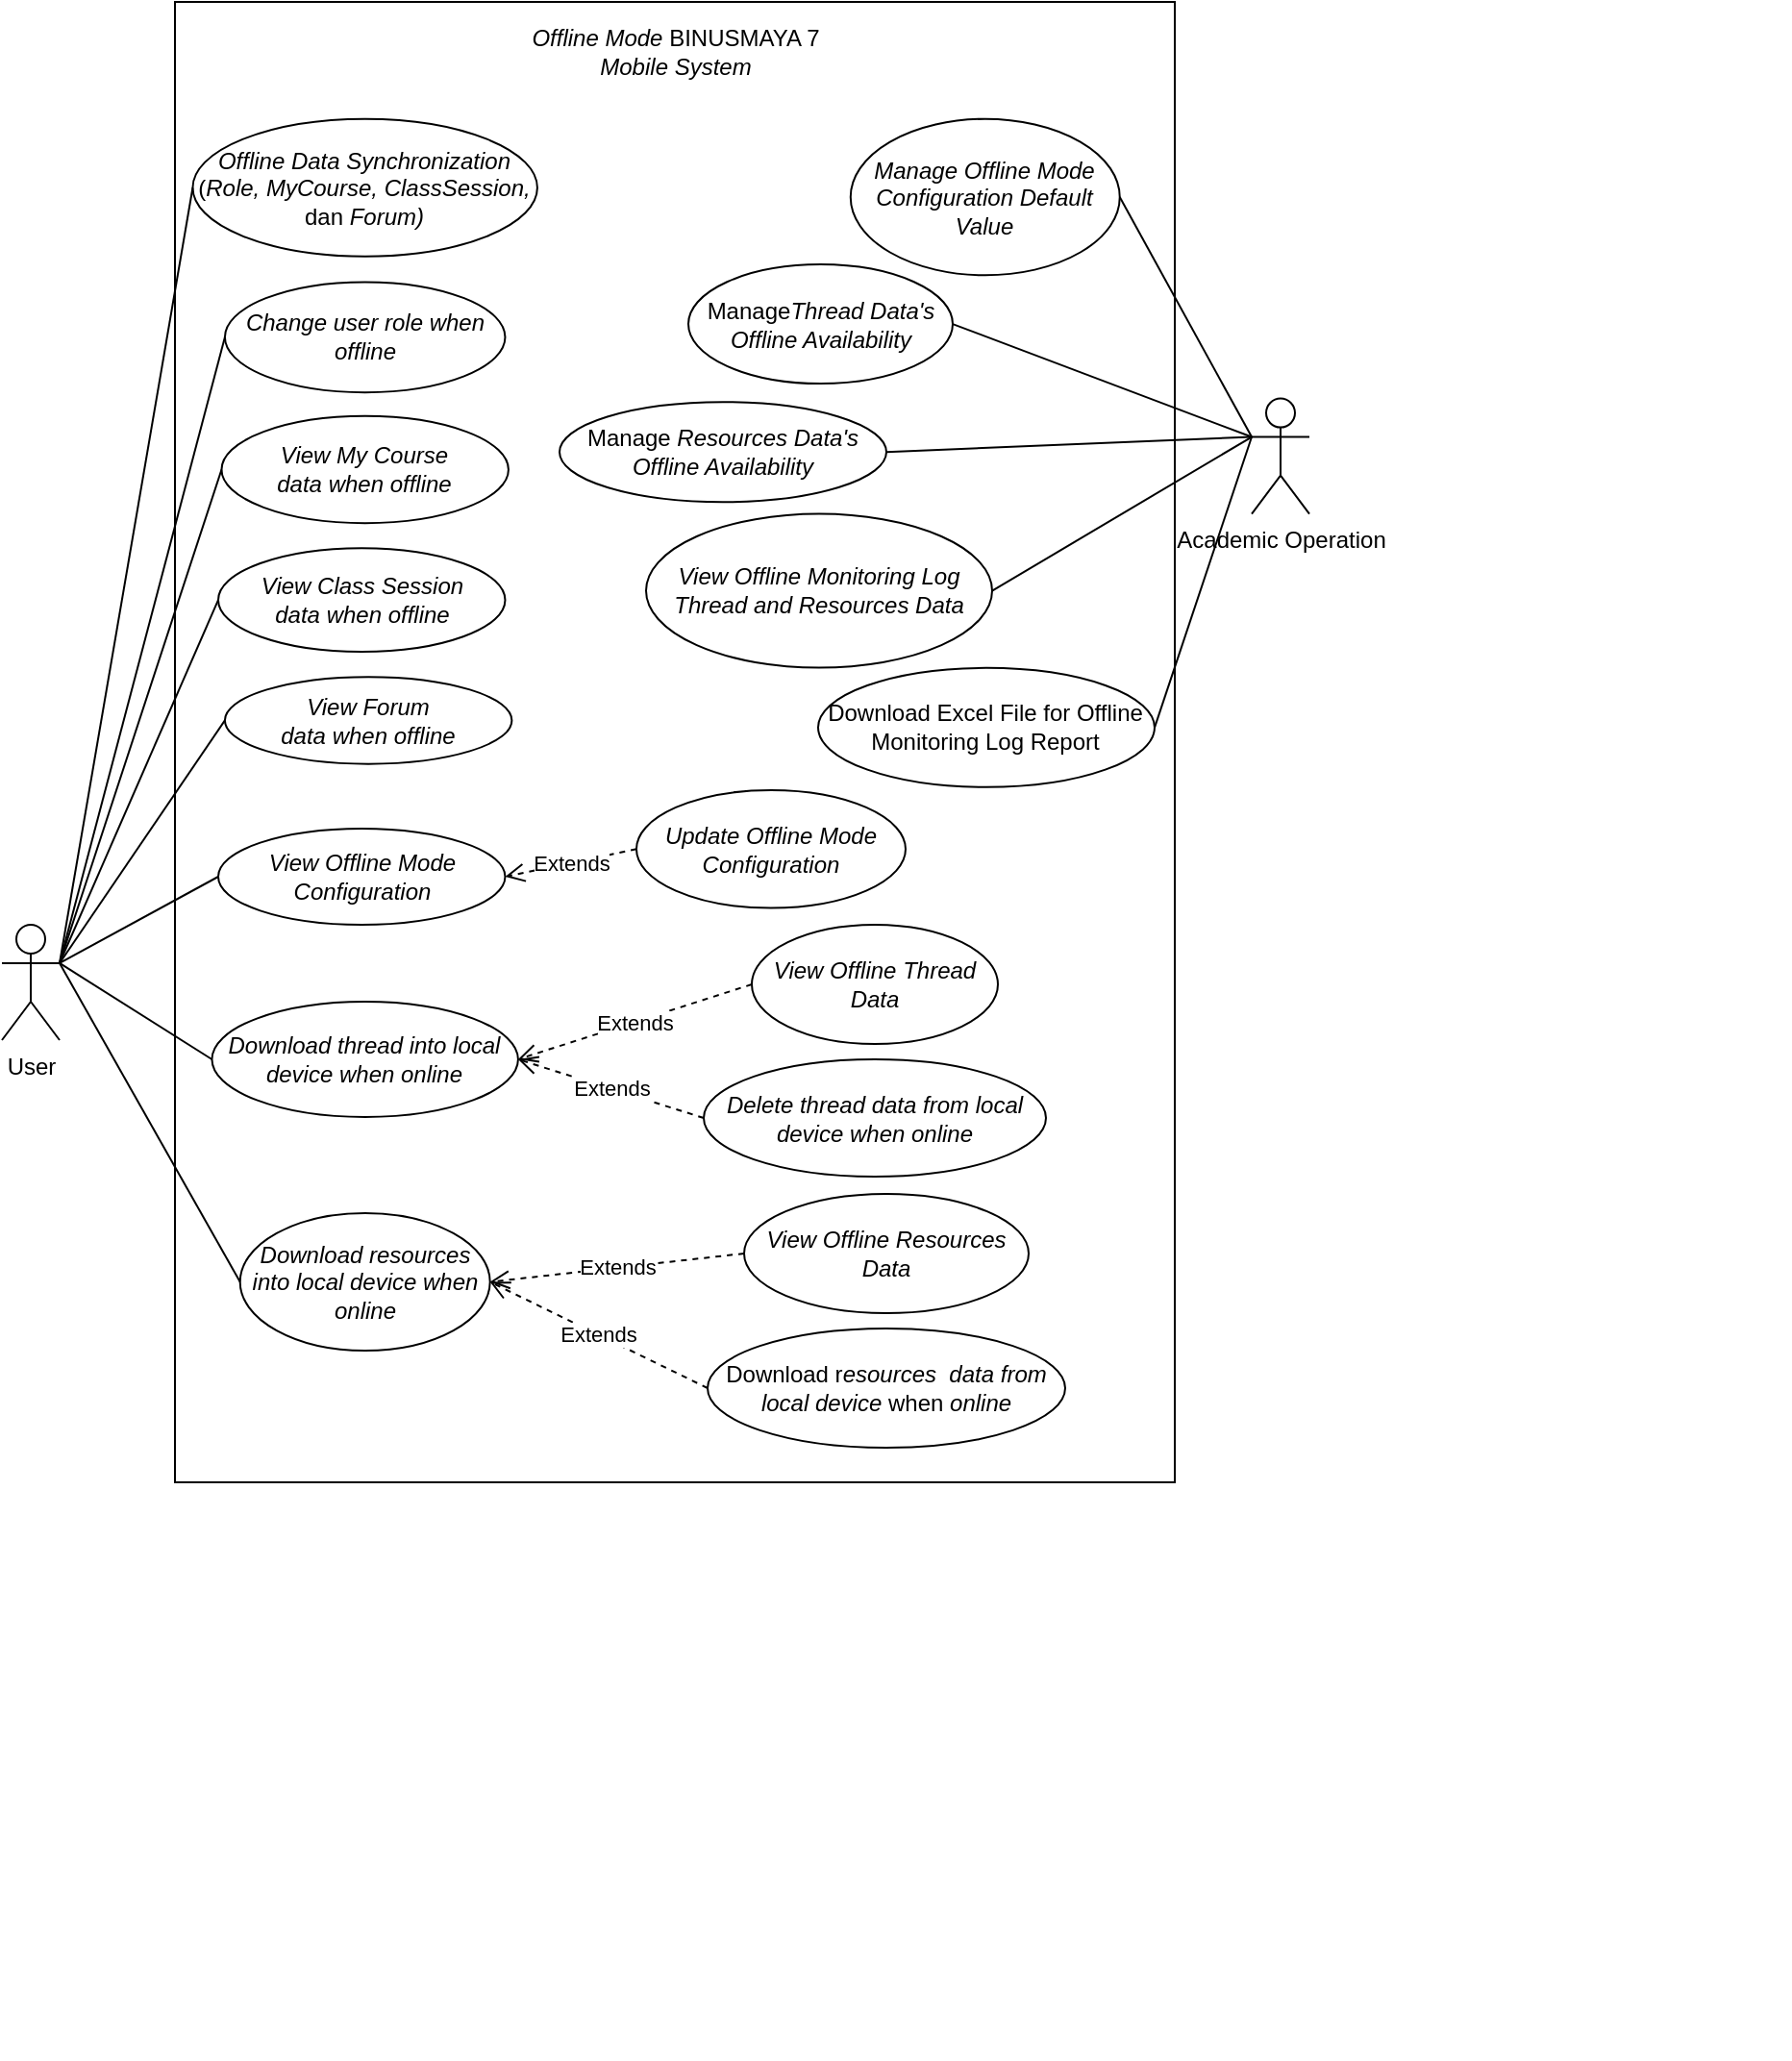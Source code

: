 <mxfile version="20.8.1" type="github">
  <diagram id="KW3WOMyOpie78aPgWBkR" name="Page-1">
    <mxGraphModel dx="1050" dy="1681" grid="1" gridSize="10" guides="1" tooltips="1" connect="1" arrows="1" fold="1" page="1" pageScale="1" pageWidth="850" pageHeight="1100" math="0" shadow="0">
      <root>
        <mxCell id="0" />
        <mxCell id="1" parent="0" />
        <mxCell id="C2JzApIpA7sHAra7oiWG-1" value="User" style="shape=umlActor;verticalLabelPosition=bottom;verticalAlign=top;html=1;outlineConnect=0;" parent="1" vertex="1">
          <mxGeometry x="80" y="440" width="30" height="60" as="geometry" />
        </mxCell>
        <mxCell id="C2JzApIpA7sHAra7oiWG-6" value="" style="group" parent="1" vertex="1" connectable="0">
          <mxGeometry x="170" y="-40" width="840" height="1070" as="geometry" />
        </mxCell>
        <mxCell id="C2JzApIpA7sHAra7oiWG-2" value="" style="rounded=0;whiteSpace=wrap;html=1;flipH=1;" parent="C2JzApIpA7sHAra7oiWG-6" vertex="1">
          <mxGeometry width="520" height="770" as="geometry" />
        </mxCell>
        <mxCell id="TFS_bIiit2Vcpf-9XEwG-1" value="&lt;i&gt;Offline Data Synchronization&lt;/i&gt;&lt;br&gt;(&lt;i&gt;Role, MyCourse, ClassSession, &lt;/i&gt;dan&lt;i&gt;&amp;nbsp;Forum)&lt;/i&gt;" style="ellipse;whiteSpace=wrap;html=1;" parent="C2JzApIpA7sHAra7oiWG-6" vertex="1">
          <mxGeometry x="9.23" y="60.86" width="179.23" height="71.522" as="geometry" />
        </mxCell>
        <mxCell id="TFS_bIiit2Vcpf-9XEwG-2" value="&lt;i&gt;View&amp;nbsp;Offline Mode Configuration&lt;/i&gt;" style="ellipse;whiteSpace=wrap;html=1;" parent="C2JzApIpA7sHAra7oiWG-6" vertex="1">
          <mxGeometry x="22.5" y="430" width="149.23" height="50" as="geometry" />
        </mxCell>
        <mxCell id="TFS_bIiit2Vcpf-9XEwG-3" value="&lt;i&gt;Change user role when offline&lt;/i&gt;" style="ellipse;whiteSpace=wrap;html=1;" parent="C2JzApIpA7sHAra7oiWG-6" vertex="1">
          <mxGeometry x="25.96" y="145.69" width="145.77" height="57.39" as="geometry" />
        </mxCell>
        <mxCell id="TFS_bIiit2Vcpf-9XEwG-4" value="&lt;i&gt;View My Course data&amp;nbsp;when&amp;nbsp;offline&lt;/i&gt;" style="ellipse;whiteSpace=wrap;html=1;" parent="C2JzApIpA7sHAra7oiWG-6" vertex="1">
          <mxGeometry x="24.23" y="215.43" width="149.23" height="55.65" as="geometry" />
        </mxCell>
        <mxCell id="TFS_bIiit2Vcpf-9XEwG-5" value="&lt;i style=&quot;border-color: var(--border-color);&quot;&gt;View&amp;nbsp;Class Session data&amp;nbsp;when&amp;nbsp;offline&lt;/i&gt;" style="ellipse;whiteSpace=wrap;html=1;" parent="C2JzApIpA7sHAra7oiWG-6" vertex="1">
          <mxGeometry x="22.5" y="284.13" width="149.23" height="53.91" as="geometry" />
        </mxCell>
        <mxCell id="TFS_bIiit2Vcpf-9XEwG-6" value="&lt;i style=&quot;border-color: var(--border-color);&quot;&gt;View&amp;nbsp;Forum data&amp;nbsp;when&amp;nbsp;offline&lt;/i&gt;" style="ellipse;whiteSpace=wrap;html=1;" parent="C2JzApIpA7sHAra7oiWG-6" vertex="1">
          <mxGeometry x="25.96" y="351.08" width="149.23" height="45.24" as="geometry" />
        </mxCell>
        <mxCell id="0ePl3oX_ibO8iCisn9cH-1" value="&lt;i&gt;Download t&lt;span style=&quot;border-color: var(--border-color);&quot;&gt;hread into&amp;nbsp;&lt;/span&gt;local device when&amp;nbsp;&lt;span style=&quot;border-color: var(--border-color);&quot;&gt;online&lt;/span&gt;&lt;/i&gt;" style="ellipse;whiteSpace=wrap;html=1;" parent="C2JzApIpA7sHAra7oiWG-6" vertex="1">
          <mxGeometry x="19.23" y="520" width="159.23" height="60" as="geometry" />
        </mxCell>
        <mxCell id="0ePl3oX_ibO8iCisn9cH-2" value="&lt;i&gt;Download r&lt;span style=&quot;border-color: var(--border-color);&quot;&gt;esources into local device when online&lt;/span&gt;&lt;/i&gt;" style="ellipse;whiteSpace=wrap;html=1;" parent="C2JzApIpA7sHAra7oiWG-6" vertex="1">
          <mxGeometry x="33.848" y="630.001" width="130" height="71.522" as="geometry" />
        </mxCell>
        <mxCell id="0ePl3oX_ibO8iCisn9cH-3" value="&lt;i&gt;Update Offline Mode Configuration&lt;/i&gt;" style="ellipse;whiteSpace=wrap;html=1;" parent="C2JzApIpA7sHAra7oiWG-6" vertex="1">
          <mxGeometry x="239.995" y="409.999" width="140" height="61.304" as="geometry" />
        </mxCell>
        <mxCell id="0ePl3oX_ibO8iCisn9cH-10" value="&lt;i&gt;Manage Offline Mode Configuration Default Value&lt;/i&gt;" style="ellipse;whiteSpace=wrap;html=1;" parent="C2JzApIpA7sHAra7oiWG-6" vertex="1">
          <mxGeometry x="351.38" y="60.86" width="140" height="81.3" as="geometry" />
        </mxCell>
        <mxCell id="0ePl3oX_ibO8iCisn9cH-23" value="Extends" style="endArrow=open;endSize=8;endFill=0;html=1;rounded=0;dashed=1;exitX=0;exitY=0.5;exitDx=0;exitDy=0;strokeWidth=1;entryX=1;entryY=0.5;entryDx=0;entryDy=0;" parent="C2JzApIpA7sHAra7oiWG-6" source="0ePl3oX_ibO8iCisn9cH-3" target="TFS_bIiit2Vcpf-9XEwG-2" edge="1">
          <mxGeometry width="160" relative="1" as="geometry">
            <mxPoint x="190" y="715.217" as="sourcePoint" />
            <mxPoint x="350" y="715.217" as="targetPoint" />
          </mxGeometry>
        </mxCell>
        <mxCell id="0ePl3oX_ibO8iCisn9cH-47" value="&lt;i&gt;&lt;span style=&quot;border-color: var(--border-color);&quot;&gt;View&amp;nbsp;&lt;/span&gt;&lt;span style=&quot;border-color: var(--border-color);&quot;&gt;Offline Thread Data&lt;/span&gt;&lt;/i&gt;" style="ellipse;whiteSpace=wrap;html=1;" parent="C2JzApIpA7sHAra7oiWG-6" vertex="1">
          <mxGeometry x="300" y="480" width="128" height="62" as="geometry" />
        </mxCell>
        <mxCell id="0ePl3oX_ibO8iCisn9cH-48" value="&lt;i&gt;View&amp;nbsp;&lt;span style=&quot;border-color: var(--border-color);&quot;&gt;Offline&amp;nbsp;Resources Data&lt;/span&gt;&lt;/i&gt;" style="ellipse;whiteSpace=wrap;html=1;" parent="C2JzApIpA7sHAra7oiWG-6" vertex="1">
          <mxGeometry x="296" y="620" width="148" height="62" as="geometry" />
        </mxCell>
        <mxCell id="0ePl3oX_ibO8iCisn9cH-50" value="&lt;i&gt;Delete thread data from local device when online&lt;/i&gt;" style="ellipse;whiteSpace=wrap;html=1;" parent="C2JzApIpA7sHAra7oiWG-6" vertex="1">
          <mxGeometry x="275" y="550" width="178" height="61" as="geometry" />
        </mxCell>
        <mxCell id="0ePl3oX_ibO8iCisn9cH-51" value="Extends" style="endArrow=open;endSize=8;endFill=0;html=1;rounded=0;dashed=1;exitX=0;exitY=0.5;exitDx=0;exitDy=0;entryX=1;entryY=0.5;entryDx=0;entryDy=0;strokeWidth=1;" parent="C2JzApIpA7sHAra7oiWG-6" source="0ePl3oX_ibO8iCisn9cH-47" target="0ePl3oX_ibO8iCisn9cH-1" edge="1">
          <mxGeometry width="160" relative="1" as="geometry">
            <mxPoint x="245.005" y="506.087" as="sourcePoint" />
            <mxPoint x="118.591" y="352.009" as="targetPoint" />
          </mxGeometry>
        </mxCell>
        <mxCell id="0ePl3oX_ibO8iCisn9cH-52" value="Extends" style="endArrow=open;endSize=8;endFill=0;html=1;rounded=0;dashed=1;exitX=0;exitY=0.5;exitDx=0;exitDy=0;entryX=1;entryY=0.5;entryDx=0;entryDy=0;strokeWidth=1;" parent="C2JzApIpA7sHAra7oiWG-6" source="0ePl3oX_ibO8iCisn9cH-50" target="0ePl3oX_ibO8iCisn9cH-1" edge="1">
          <mxGeometry width="160" relative="1" as="geometry">
            <mxPoint x="356.995" y="570.997" as="sourcePoint" />
            <mxPoint x="155.769" y="605.764" as="targetPoint" />
          </mxGeometry>
        </mxCell>
        <mxCell id="0ePl3oX_ibO8iCisn9cH-53" value="Download r&lt;i&gt;esources&amp;nbsp; data from local device&amp;nbsp;&lt;/i&gt;when&amp;nbsp;&lt;i&gt;online&lt;/i&gt;" style="ellipse;whiteSpace=wrap;html=1;" parent="C2JzApIpA7sHAra7oiWG-6" vertex="1">
          <mxGeometry x="277" y="690" width="186" height="62" as="geometry" />
        </mxCell>
        <mxCell id="0ePl3oX_ibO8iCisn9cH-54" value="Extends" style="endArrow=open;endSize=8;endFill=0;html=1;rounded=0;dashed=1;exitX=0;exitY=0.5;exitDx=0;exitDy=0;entryX=1;entryY=0.5;entryDx=0;entryDy=0;strokeWidth=1;" parent="C2JzApIpA7sHAra7oiWG-6" source="0ePl3oX_ibO8iCisn9cH-48" target="0ePl3oX_ibO8iCisn9cH-2" edge="1">
          <mxGeometry width="160" relative="1" as="geometry">
            <mxPoint x="361.995" y="830.997" as="sourcePoint" />
            <mxPoint x="160.769" y="865.764" as="targetPoint" />
          </mxGeometry>
        </mxCell>
        <mxCell id="0ePl3oX_ibO8iCisn9cH-55" value="Extends" style="endArrow=open;endSize=8;endFill=0;html=1;rounded=0;dashed=1;exitX=0;exitY=0.5;exitDx=0;exitDy=0;entryX=1;entryY=0.5;entryDx=0;entryDy=0;strokeWidth=1;" parent="C2JzApIpA7sHAra7oiWG-6" source="0ePl3oX_ibO8iCisn9cH-53" target="0ePl3oX_ibO8iCisn9cH-2" edge="1">
          <mxGeometry width="160" relative="1" as="geometry">
            <mxPoint x="361.995" y="970.997" as="sourcePoint" />
            <mxPoint x="159.998" y="1012.612" as="targetPoint" />
          </mxGeometry>
        </mxCell>
        <mxCell id="0ePl3oX_ibO8iCisn9cH-103" value="Manage&lt;i&gt;Thread Data&#39;s Offline Availability&lt;/i&gt;" style="ellipse;whiteSpace=wrap;html=1;" parent="C2JzApIpA7sHAra7oiWG-6" vertex="1">
          <mxGeometry x="267" y="136.55" width="137.5" height="62" as="geometry" />
        </mxCell>
        <mxCell id="0ePl3oX_ibO8iCisn9cH-104" value="Manage&amp;nbsp;&lt;i&gt;Resources Data&#39;s Offline Availability&lt;/i&gt;" style="ellipse;whiteSpace=wrap;html=1;" parent="C2JzApIpA7sHAra7oiWG-6" vertex="1">
          <mxGeometry x="200" y="208.12" width="170" height="52" as="geometry" />
        </mxCell>
        <mxCell id="0ePl3oX_ibO8iCisn9cH-105" value="&lt;i&gt;View Offline Monitoring Log Thread and Resources Data&lt;/i&gt;" style="ellipse;whiteSpace=wrap;html=1;" parent="C2JzApIpA7sHAra7oiWG-6" vertex="1">
          <mxGeometry x="245" y="266.29" width="180" height="80" as="geometry" />
        </mxCell>
        <mxCell id="0ePl3oX_ibO8iCisn9cH-106" value="Download Excel File for Offline Monitoring Log Report" style="ellipse;whiteSpace=wrap;html=1;" parent="C2JzApIpA7sHAra7oiWG-6" vertex="1">
          <mxGeometry x="334.495" y="346.417" width="175" height="62" as="geometry" />
        </mxCell>
        <mxCell id="C2JzApIpA7sHAra7oiWG-8" value="Academic Operation" style="shape=umlActor;verticalLabelPosition=bottom;verticalAlign=top;html=1;outlineConnect=0;" parent="C2JzApIpA7sHAra7oiWG-6" vertex="1">
          <mxGeometry x="560" y="206.29" width="30" height="60" as="geometry" />
        </mxCell>
        <mxCell id="0ePl3oX_ibO8iCisn9cH-65" style="edgeStyle=none;rounded=0;orthogonalLoop=1;jettySize=auto;html=1;entryX=1;entryY=0.5;entryDx=0;entryDy=0;endArrow=none;endFill=0;exitX=0;exitY=0.333;exitDx=0;exitDy=0;exitPerimeter=0;" parent="C2JzApIpA7sHAra7oiWG-6" source="C2JzApIpA7sHAra7oiWG-8" target="0ePl3oX_ibO8iCisn9cH-10" edge="1">
          <mxGeometry relative="1" as="geometry">
            <mxPoint x="721.01" y="221.05" as="sourcePoint" />
            <mxPoint x="173.002" y="405.68" as="targetPoint" />
          </mxGeometry>
        </mxCell>
        <mxCell id="0ePl3oX_ibO8iCisn9cH-108" style="edgeStyle=none;rounded=0;orthogonalLoop=1;jettySize=auto;html=1;entryX=1;entryY=0.5;entryDx=0;entryDy=0;endArrow=none;endFill=0;exitX=0;exitY=0.333;exitDx=0;exitDy=0;exitPerimeter=0;" parent="C2JzApIpA7sHAra7oiWG-6" source="C2JzApIpA7sHAra7oiWG-8" target="0ePl3oX_ibO8iCisn9cH-104" edge="1">
          <mxGeometry relative="1" as="geometry">
            <mxPoint x="813" y="181.94" as="sourcePoint" />
            <mxPoint x="637.995" y="392.937" as="targetPoint" />
          </mxGeometry>
        </mxCell>
        <mxCell id="0ePl3oX_ibO8iCisn9cH-110" style="edgeStyle=none;rounded=0;orthogonalLoop=1;jettySize=auto;html=1;entryX=1;entryY=0.5;entryDx=0;entryDy=0;endArrow=none;endFill=0;exitX=0;exitY=0.333;exitDx=0;exitDy=0;exitPerimeter=0;" parent="C2JzApIpA7sHAra7oiWG-6" source="C2JzApIpA7sHAra7oiWG-8" target="0ePl3oX_ibO8iCisn9cH-106" edge="1">
          <mxGeometry relative="1" as="geometry">
            <mxPoint x="823" y="191.94" as="sourcePoint" />
            <mxPoint x="670.5" y="554.46" as="targetPoint" />
          </mxGeometry>
        </mxCell>
        <mxCell id="0ePl3oX_ibO8iCisn9cH-109" style="edgeStyle=none;rounded=0;orthogonalLoop=1;jettySize=auto;html=1;entryX=1;entryY=0.5;entryDx=0;entryDy=0;endArrow=none;endFill=0;exitX=0;exitY=0.333;exitDx=0;exitDy=0;exitPerimeter=0;" parent="C2JzApIpA7sHAra7oiWG-6" source="C2JzApIpA7sHAra7oiWG-8" target="0ePl3oX_ibO8iCisn9cH-105" edge="1">
          <mxGeometry relative="1" as="geometry">
            <mxPoint x="803" y="171.94" as="sourcePoint" />
            <mxPoint x="645.5" y="472.94" as="targetPoint" />
          </mxGeometry>
        </mxCell>
        <mxCell id="0ePl3oX_ibO8iCisn9cH-107" style="edgeStyle=none;rounded=0;orthogonalLoop=1;jettySize=auto;html=1;entryX=1;entryY=0.5;entryDx=0;entryDy=0;endArrow=none;endFill=0;exitX=0;exitY=0.333;exitDx=0;exitDy=0;exitPerimeter=0;" parent="C2JzApIpA7sHAra7oiWG-6" source="C2JzApIpA7sHAra7oiWG-8" target="0ePl3oX_ibO8iCisn9cH-103" edge="1">
          <mxGeometry relative="1" as="geometry">
            <mxPoint x="803" y="171.94" as="sourcePoint" />
            <mxPoint x="183.005" y="418.679" as="targetPoint" />
          </mxGeometry>
        </mxCell>
        <mxCell id="C2JzApIpA7sHAra7oiWG-3" value="&lt;i&gt;Offline Mode &lt;/i&gt;BINUSMAYA 7 &lt;i&gt;Mobile System&lt;/i&gt;" style="text;html=1;strokeColor=none;fillColor=none;align=center;verticalAlign=middle;whiteSpace=wrap;rounded=0;flipH=1;" parent="C2JzApIpA7sHAra7oiWG-6" vertex="1">
          <mxGeometry x="168.615" y="-0.005" width="182.769" height="51.087" as="geometry" />
        </mxCell>
        <mxCell id="0ePl3oX_ibO8iCisn9cH-13" style="rounded=0;orthogonalLoop=1;jettySize=auto;html=1;exitX=1;exitY=0.333;exitDx=0;exitDy=0;exitPerimeter=0;entryX=0;entryY=0.5;entryDx=0;entryDy=0;endArrow=none;endFill=0;" parent="1" source="C2JzApIpA7sHAra7oiWG-1" target="TFS_bIiit2Vcpf-9XEwG-1" edge="1">
          <mxGeometry relative="1" as="geometry" />
        </mxCell>
        <mxCell id="0ePl3oX_ibO8iCisn9cH-14" style="edgeStyle=none;rounded=0;orthogonalLoop=1;jettySize=auto;html=1;exitX=1;exitY=0.333;exitDx=0;exitDy=0;exitPerimeter=0;entryX=0;entryY=0.5;entryDx=0;entryDy=0;endArrow=none;endFill=0;" parent="1" source="C2JzApIpA7sHAra7oiWG-1" target="TFS_bIiit2Vcpf-9XEwG-3" edge="1">
          <mxGeometry relative="1" as="geometry" />
        </mxCell>
        <mxCell id="0ePl3oX_ibO8iCisn9cH-15" style="edgeStyle=none;rounded=0;orthogonalLoop=1;jettySize=auto;html=1;exitX=1;exitY=0.333;exitDx=0;exitDy=0;exitPerimeter=0;entryX=0;entryY=0.5;entryDx=0;entryDy=0;endArrow=none;endFill=0;" parent="1" source="C2JzApIpA7sHAra7oiWG-1" target="TFS_bIiit2Vcpf-9XEwG-5" edge="1">
          <mxGeometry relative="1" as="geometry" />
        </mxCell>
        <mxCell id="0ePl3oX_ibO8iCisn9cH-16" style="edgeStyle=none;rounded=0;orthogonalLoop=1;jettySize=auto;html=1;exitX=1;exitY=0.333;exitDx=0;exitDy=0;exitPerimeter=0;entryX=0;entryY=0.5;entryDx=0;entryDy=0;endArrow=none;endFill=0;" parent="1" source="C2JzApIpA7sHAra7oiWG-1" target="TFS_bIiit2Vcpf-9XEwG-4" edge="1">
          <mxGeometry relative="1" as="geometry" />
        </mxCell>
        <mxCell id="0ePl3oX_ibO8iCisn9cH-17" style="edgeStyle=none;rounded=0;orthogonalLoop=1;jettySize=auto;html=1;exitX=1;exitY=0.333;exitDx=0;exitDy=0;exitPerimeter=0;entryX=0;entryY=0.5;entryDx=0;entryDy=0;endArrow=none;endFill=0;" parent="1" source="C2JzApIpA7sHAra7oiWG-1" target="TFS_bIiit2Vcpf-9XEwG-6" edge="1">
          <mxGeometry relative="1" as="geometry" />
        </mxCell>
        <mxCell id="0ePl3oX_ibO8iCisn9cH-19" style="edgeStyle=none;rounded=0;orthogonalLoop=1;jettySize=auto;html=1;exitX=1;exitY=0.333;exitDx=0;exitDy=0;exitPerimeter=0;entryX=0;entryY=0.5;entryDx=0;entryDy=0;endArrow=none;endFill=0;" parent="1" source="C2JzApIpA7sHAra7oiWG-1" target="0ePl3oX_ibO8iCisn9cH-1" edge="1">
          <mxGeometry relative="1" as="geometry" />
        </mxCell>
        <mxCell id="0ePl3oX_ibO8iCisn9cH-18" style="edgeStyle=none;rounded=0;orthogonalLoop=1;jettySize=auto;html=1;exitX=1;exitY=0.333;exitDx=0;exitDy=0;exitPerimeter=0;entryX=0;entryY=0.5;entryDx=0;entryDy=0;endArrow=none;endFill=0;" parent="1" source="C2JzApIpA7sHAra7oiWG-1" target="TFS_bIiit2Vcpf-9XEwG-2" edge="1">
          <mxGeometry relative="1" as="geometry" />
        </mxCell>
        <mxCell id="0ePl3oX_ibO8iCisn9cH-33" style="edgeStyle=none;rounded=0;orthogonalLoop=1;jettySize=auto;html=1;exitX=1;exitY=0.333;exitDx=0;exitDy=0;exitPerimeter=0;entryX=0;entryY=0.5;entryDx=0;entryDy=0;endArrow=none;endFill=0;" parent="1" source="C2JzApIpA7sHAra7oiWG-1" target="0ePl3oX_ibO8iCisn9cH-2" edge="1">
          <mxGeometry relative="1" as="geometry">
            <mxPoint x="120" y="470" as="sourcePoint" />
            <mxPoint x="180.769" y="785.0" as="targetPoint" />
          </mxGeometry>
        </mxCell>
      </root>
    </mxGraphModel>
  </diagram>
</mxfile>
